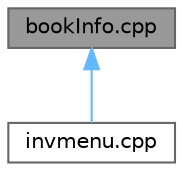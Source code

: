 digraph "bookInfo.cpp"
{
 // LATEX_PDF_SIZE
  bgcolor="transparent";
  edge [fontname=Helvetica,fontsize=10,labelfontname=Helvetica,labelfontsize=10];
  node [fontname=Helvetica,fontsize=10,shape=box,height=0.2,width=0.4];
  Node1 [label="bookInfo.cpp",height=0.2,width=0.4,color="gray40", fillcolor="grey60", style="filled", fontcolor="black",tooltip="Implementation of the book information display module for Serendipity Booksellers."];
  Node1 -> Node2 [dir="back",color="steelblue1",style="solid"];
  Node2 [label="invmenu.cpp",height=0.2,width=0.4,color="grey40", fillcolor="white", style="filled",URL="$invmenu_8cpp.html",tooltip="Implementation of the inventory menu for Serendipity Booksellers."];
}
